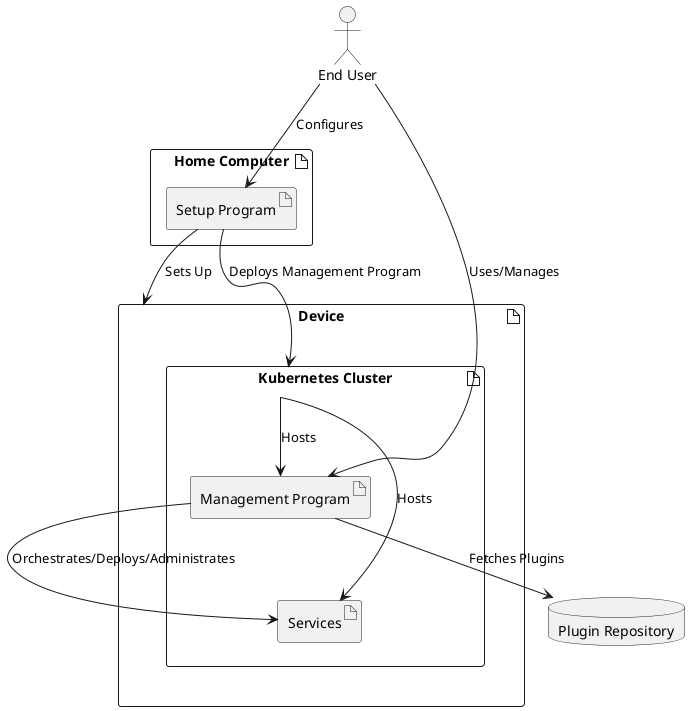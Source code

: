 @startuml

actor EndUser as "End User"
artifact HomeComputer as "Home Computer" {
    artifact SetupProgram as "Setup Program"
}
database PluginRepository as "Plugin Repository"
artifact Device as "Device" {
    artifact KubernetesCluster as "Kubernetes Cluster" {
        artifact ManagementProgram as "Management Program"
        artifact Services as "Services"

    }
}

EndUser --> SetupProgram : Configures
SetupProgram --> Device : Sets Up
SetupProgram --> KubernetesCluster : Deploys Management Program
EndUser --> ManagementProgram : Uses/Manages
ManagementProgram --> PluginRepository : Fetches Plugins
ManagementProgram --> Services : Orchestrates/Deploys/Administrates
KubernetesCluster --> ManagementProgram : Hosts
KubernetesCluster --> Services : Hosts
@enduml
